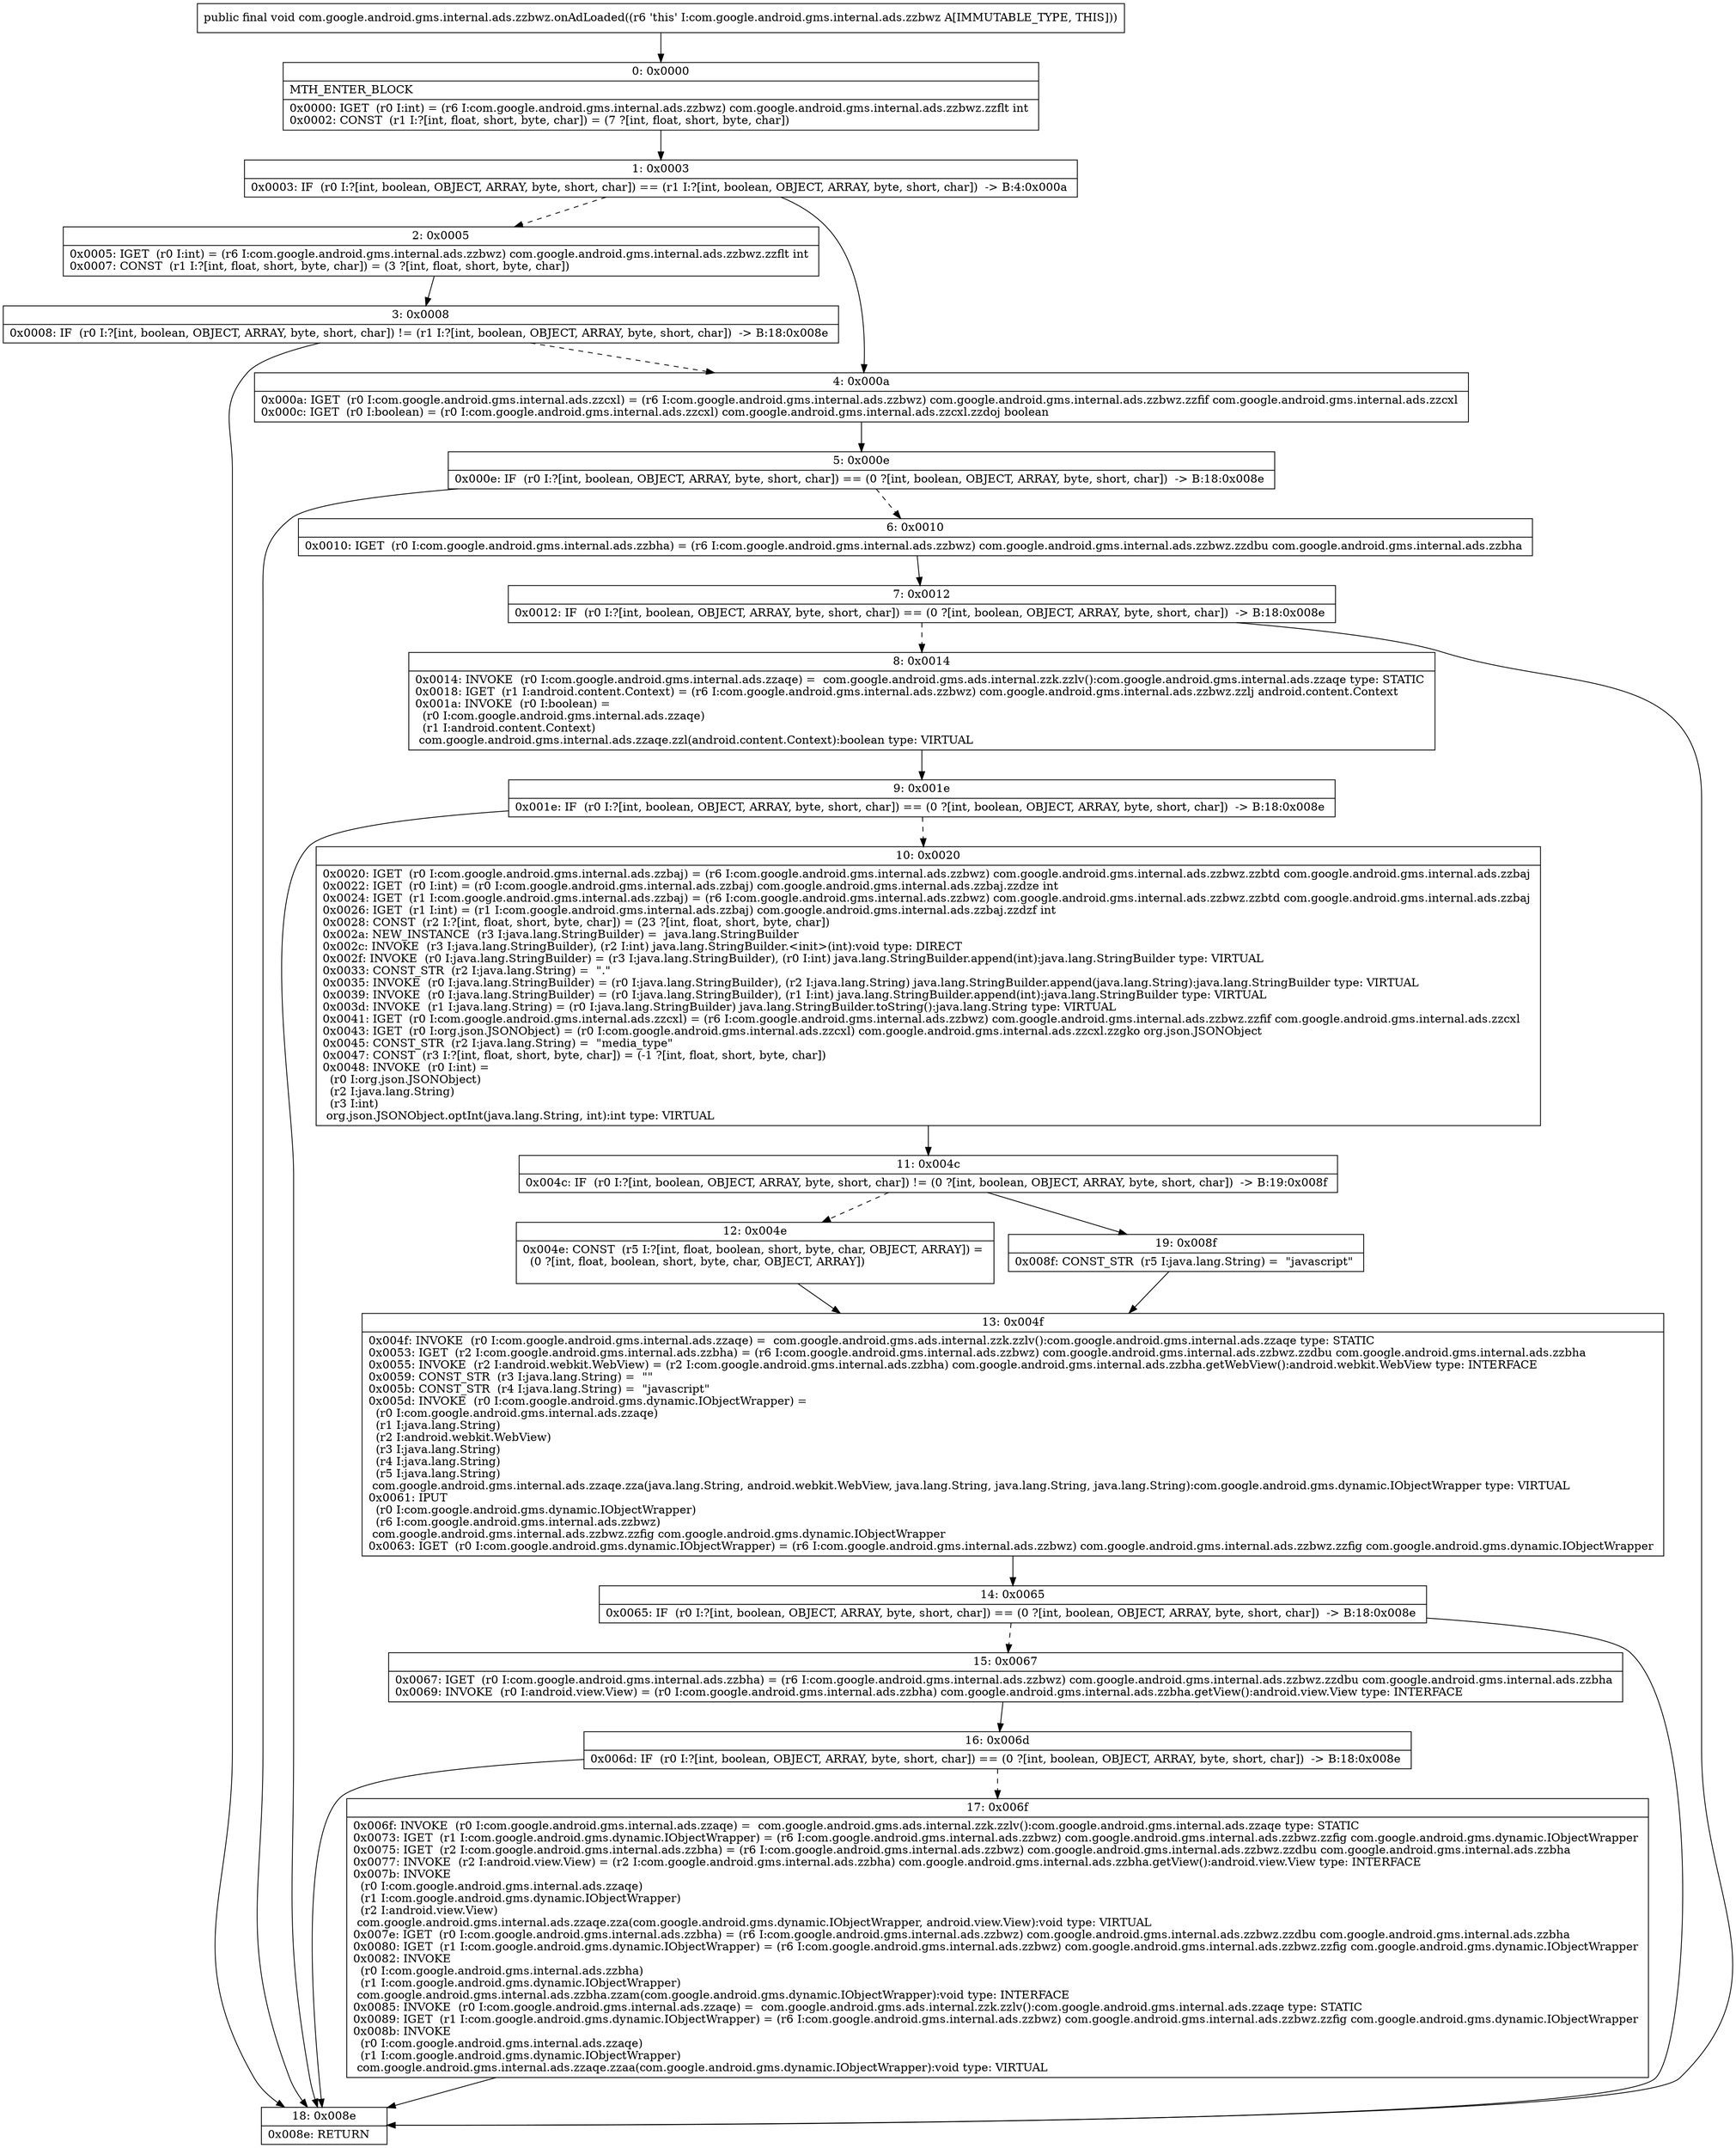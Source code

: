 digraph "CFG forcom.google.android.gms.internal.ads.zzbwz.onAdLoaded()V" {
Node_0 [shape=record,label="{0\:\ 0x0000|MTH_ENTER_BLOCK\l|0x0000: IGET  (r0 I:int) = (r6 I:com.google.android.gms.internal.ads.zzbwz) com.google.android.gms.internal.ads.zzbwz.zzflt int \l0x0002: CONST  (r1 I:?[int, float, short, byte, char]) = (7 ?[int, float, short, byte, char]) \l}"];
Node_1 [shape=record,label="{1\:\ 0x0003|0x0003: IF  (r0 I:?[int, boolean, OBJECT, ARRAY, byte, short, char]) == (r1 I:?[int, boolean, OBJECT, ARRAY, byte, short, char])  \-\> B:4:0x000a \l}"];
Node_2 [shape=record,label="{2\:\ 0x0005|0x0005: IGET  (r0 I:int) = (r6 I:com.google.android.gms.internal.ads.zzbwz) com.google.android.gms.internal.ads.zzbwz.zzflt int \l0x0007: CONST  (r1 I:?[int, float, short, byte, char]) = (3 ?[int, float, short, byte, char]) \l}"];
Node_3 [shape=record,label="{3\:\ 0x0008|0x0008: IF  (r0 I:?[int, boolean, OBJECT, ARRAY, byte, short, char]) != (r1 I:?[int, boolean, OBJECT, ARRAY, byte, short, char])  \-\> B:18:0x008e \l}"];
Node_4 [shape=record,label="{4\:\ 0x000a|0x000a: IGET  (r0 I:com.google.android.gms.internal.ads.zzcxl) = (r6 I:com.google.android.gms.internal.ads.zzbwz) com.google.android.gms.internal.ads.zzbwz.zzfif com.google.android.gms.internal.ads.zzcxl \l0x000c: IGET  (r0 I:boolean) = (r0 I:com.google.android.gms.internal.ads.zzcxl) com.google.android.gms.internal.ads.zzcxl.zzdoj boolean \l}"];
Node_5 [shape=record,label="{5\:\ 0x000e|0x000e: IF  (r0 I:?[int, boolean, OBJECT, ARRAY, byte, short, char]) == (0 ?[int, boolean, OBJECT, ARRAY, byte, short, char])  \-\> B:18:0x008e \l}"];
Node_6 [shape=record,label="{6\:\ 0x0010|0x0010: IGET  (r0 I:com.google.android.gms.internal.ads.zzbha) = (r6 I:com.google.android.gms.internal.ads.zzbwz) com.google.android.gms.internal.ads.zzbwz.zzdbu com.google.android.gms.internal.ads.zzbha \l}"];
Node_7 [shape=record,label="{7\:\ 0x0012|0x0012: IF  (r0 I:?[int, boolean, OBJECT, ARRAY, byte, short, char]) == (0 ?[int, boolean, OBJECT, ARRAY, byte, short, char])  \-\> B:18:0x008e \l}"];
Node_8 [shape=record,label="{8\:\ 0x0014|0x0014: INVOKE  (r0 I:com.google.android.gms.internal.ads.zzaqe) =  com.google.android.gms.ads.internal.zzk.zzlv():com.google.android.gms.internal.ads.zzaqe type: STATIC \l0x0018: IGET  (r1 I:android.content.Context) = (r6 I:com.google.android.gms.internal.ads.zzbwz) com.google.android.gms.internal.ads.zzbwz.zzlj android.content.Context \l0x001a: INVOKE  (r0 I:boolean) = \l  (r0 I:com.google.android.gms.internal.ads.zzaqe)\l  (r1 I:android.content.Context)\l com.google.android.gms.internal.ads.zzaqe.zzl(android.content.Context):boolean type: VIRTUAL \l}"];
Node_9 [shape=record,label="{9\:\ 0x001e|0x001e: IF  (r0 I:?[int, boolean, OBJECT, ARRAY, byte, short, char]) == (0 ?[int, boolean, OBJECT, ARRAY, byte, short, char])  \-\> B:18:0x008e \l}"];
Node_10 [shape=record,label="{10\:\ 0x0020|0x0020: IGET  (r0 I:com.google.android.gms.internal.ads.zzbaj) = (r6 I:com.google.android.gms.internal.ads.zzbwz) com.google.android.gms.internal.ads.zzbwz.zzbtd com.google.android.gms.internal.ads.zzbaj \l0x0022: IGET  (r0 I:int) = (r0 I:com.google.android.gms.internal.ads.zzbaj) com.google.android.gms.internal.ads.zzbaj.zzdze int \l0x0024: IGET  (r1 I:com.google.android.gms.internal.ads.zzbaj) = (r6 I:com.google.android.gms.internal.ads.zzbwz) com.google.android.gms.internal.ads.zzbwz.zzbtd com.google.android.gms.internal.ads.zzbaj \l0x0026: IGET  (r1 I:int) = (r1 I:com.google.android.gms.internal.ads.zzbaj) com.google.android.gms.internal.ads.zzbaj.zzdzf int \l0x0028: CONST  (r2 I:?[int, float, short, byte, char]) = (23 ?[int, float, short, byte, char]) \l0x002a: NEW_INSTANCE  (r3 I:java.lang.StringBuilder) =  java.lang.StringBuilder \l0x002c: INVOKE  (r3 I:java.lang.StringBuilder), (r2 I:int) java.lang.StringBuilder.\<init\>(int):void type: DIRECT \l0x002f: INVOKE  (r0 I:java.lang.StringBuilder) = (r3 I:java.lang.StringBuilder), (r0 I:int) java.lang.StringBuilder.append(int):java.lang.StringBuilder type: VIRTUAL \l0x0033: CONST_STR  (r2 I:java.lang.String) =  \".\" \l0x0035: INVOKE  (r0 I:java.lang.StringBuilder) = (r0 I:java.lang.StringBuilder), (r2 I:java.lang.String) java.lang.StringBuilder.append(java.lang.String):java.lang.StringBuilder type: VIRTUAL \l0x0039: INVOKE  (r0 I:java.lang.StringBuilder) = (r0 I:java.lang.StringBuilder), (r1 I:int) java.lang.StringBuilder.append(int):java.lang.StringBuilder type: VIRTUAL \l0x003d: INVOKE  (r1 I:java.lang.String) = (r0 I:java.lang.StringBuilder) java.lang.StringBuilder.toString():java.lang.String type: VIRTUAL \l0x0041: IGET  (r0 I:com.google.android.gms.internal.ads.zzcxl) = (r6 I:com.google.android.gms.internal.ads.zzbwz) com.google.android.gms.internal.ads.zzbwz.zzfif com.google.android.gms.internal.ads.zzcxl \l0x0043: IGET  (r0 I:org.json.JSONObject) = (r0 I:com.google.android.gms.internal.ads.zzcxl) com.google.android.gms.internal.ads.zzcxl.zzgko org.json.JSONObject \l0x0045: CONST_STR  (r2 I:java.lang.String) =  \"media_type\" \l0x0047: CONST  (r3 I:?[int, float, short, byte, char]) = (\-1 ?[int, float, short, byte, char]) \l0x0048: INVOKE  (r0 I:int) = \l  (r0 I:org.json.JSONObject)\l  (r2 I:java.lang.String)\l  (r3 I:int)\l org.json.JSONObject.optInt(java.lang.String, int):int type: VIRTUAL \l}"];
Node_11 [shape=record,label="{11\:\ 0x004c|0x004c: IF  (r0 I:?[int, boolean, OBJECT, ARRAY, byte, short, char]) != (0 ?[int, boolean, OBJECT, ARRAY, byte, short, char])  \-\> B:19:0x008f \l}"];
Node_12 [shape=record,label="{12\:\ 0x004e|0x004e: CONST  (r5 I:?[int, float, boolean, short, byte, char, OBJECT, ARRAY]) = \l  (0 ?[int, float, boolean, short, byte, char, OBJECT, ARRAY])\l \l}"];
Node_13 [shape=record,label="{13\:\ 0x004f|0x004f: INVOKE  (r0 I:com.google.android.gms.internal.ads.zzaqe) =  com.google.android.gms.ads.internal.zzk.zzlv():com.google.android.gms.internal.ads.zzaqe type: STATIC \l0x0053: IGET  (r2 I:com.google.android.gms.internal.ads.zzbha) = (r6 I:com.google.android.gms.internal.ads.zzbwz) com.google.android.gms.internal.ads.zzbwz.zzdbu com.google.android.gms.internal.ads.zzbha \l0x0055: INVOKE  (r2 I:android.webkit.WebView) = (r2 I:com.google.android.gms.internal.ads.zzbha) com.google.android.gms.internal.ads.zzbha.getWebView():android.webkit.WebView type: INTERFACE \l0x0059: CONST_STR  (r3 I:java.lang.String) =  \"\" \l0x005b: CONST_STR  (r4 I:java.lang.String) =  \"javascript\" \l0x005d: INVOKE  (r0 I:com.google.android.gms.dynamic.IObjectWrapper) = \l  (r0 I:com.google.android.gms.internal.ads.zzaqe)\l  (r1 I:java.lang.String)\l  (r2 I:android.webkit.WebView)\l  (r3 I:java.lang.String)\l  (r4 I:java.lang.String)\l  (r5 I:java.lang.String)\l com.google.android.gms.internal.ads.zzaqe.zza(java.lang.String, android.webkit.WebView, java.lang.String, java.lang.String, java.lang.String):com.google.android.gms.dynamic.IObjectWrapper type: VIRTUAL \l0x0061: IPUT  \l  (r0 I:com.google.android.gms.dynamic.IObjectWrapper)\l  (r6 I:com.google.android.gms.internal.ads.zzbwz)\l com.google.android.gms.internal.ads.zzbwz.zzfig com.google.android.gms.dynamic.IObjectWrapper \l0x0063: IGET  (r0 I:com.google.android.gms.dynamic.IObjectWrapper) = (r6 I:com.google.android.gms.internal.ads.zzbwz) com.google.android.gms.internal.ads.zzbwz.zzfig com.google.android.gms.dynamic.IObjectWrapper \l}"];
Node_14 [shape=record,label="{14\:\ 0x0065|0x0065: IF  (r0 I:?[int, boolean, OBJECT, ARRAY, byte, short, char]) == (0 ?[int, boolean, OBJECT, ARRAY, byte, short, char])  \-\> B:18:0x008e \l}"];
Node_15 [shape=record,label="{15\:\ 0x0067|0x0067: IGET  (r0 I:com.google.android.gms.internal.ads.zzbha) = (r6 I:com.google.android.gms.internal.ads.zzbwz) com.google.android.gms.internal.ads.zzbwz.zzdbu com.google.android.gms.internal.ads.zzbha \l0x0069: INVOKE  (r0 I:android.view.View) = (r0 I:com.google.android.gms.internal.ads.zzbha) com.google.android.gms.internal.ads.zzbha.getView():android.view.View type: INTERFACE \l}"];
Node_16 [shape=record,label="{16\:\ 0x006d|0x006d: IF  (r0 I:?[int, boolean, OBJECT, ARRAY, byte, short, char]) == (0 ?[int, boolean, OBJECT, ARRAY, byte, short, char])  \-\> B:18:0x008e \l}"];
Node_17 [shape=record,label="{17\:\ 0x006f|0x006f: INVOKE  (r0 I:com.google.android.gms.internal.ads.zzaqe) =  com.google.android.gms.ads.internal.zzk.zzlv():com.google.android.gms.internal.ads.zzaqe type: STATIC \l0x0073: IGET  (r1 I:com.google.android.gms.dynamic.IObjectWrapper) = (r6 I:com.google.android.gms.internal.ads.zzbwz) com.google.android.gms.internal.ads.zzbwz.zzfig com.google.android.gms.dynamic.IObjectWrapper \l0x0075: IGET  (r2 I:com.google.android.gms.internal.ads.zzbha) = (r6 I:com.google.android.gms.internal.ads.zzbwz) com.google.android.gms.internal.ads.zzbwz.zzdbu com.google.android.gms.internal.ads.zzbha \l0x0077: INVOKE  (r2 I:android.view.View) = (r2 I:com.google.android.gms.internal.ads.zzbha) com.google.android.gms.internal.ads.zzbha.getView():android.view.View type: INTERFACE \l0x007b: INVOKE  \l  (r0 I:com.google.android.gms.internal.ads.zzaqe)\l  (r1 I:com.google.android.gms.dynamic.IObjectWrapper)\l  (r2 I:android.view.View)\l com.google.android.gms.internal.ads.zzaqe.zza(com.google.android.gms.dynamic.IObjectWrapper, android.view.View):void type: VIRTUAL \l0x007e: IGET  (r0 I:com.google.android.gms.internal.ads.zzbha) = (r6 I:com.google.android.gms.internal.ads.zzbwz) com.google.android.gms.internal.ads.zzbwz.zzdbu com.google.android.gms.internal.ads.zzbha \l0x0080: IGET  (r1 I:com.google.android.gms.dynamic.IObjectWrapper) = (r6 I:com.google.android.gms.internal.ads.zzbwz) com.google.android.gms.internal.ads.zzbwz.zzfig com.google.android.gms.dynamic.IObjectWrapper \l0x0082: INVOKE  \l  (r0 I:com.google.android.gms.internal.ads.zzbha)\l  (r1 I:com.google.android.gms.dynamic.IObjectWrapper)\l com.google.android.gms.internal.ads.zzbha.zzam(com.google.android.gms.dynamic.IObjectWrapper):void type: INTERFACE \l0x0085: INVOKE  (r0 I:com.google.android.gms.internal.ads.zzaqe) =  com.google.android.gms.ads.internal.zzk.zzlv():com.google.android.gms.internal.ads.zzaqe type: STATIC \l0x0089: IGET  (r1 I:com.google.android.gms.dynamic.IObjectWrapper) = (r6 I:com.google.android.gms.internal.ads.zzbwz) com.google.android.gms.internal.ads.zzbwz.zzfig com.google.android.gms.dynamic.IObjectWrapper \l0x008b: INVOKE  \l  (r0 I:com.google.android.gms.internal.ads.zzaqe)\l  (r1 I:com.google.android.gms.dynamic.IObjectWrapper)\l com.google.android.gms.internal.ads.zzaqe.zzaa(com.google.android.gms.dynamic.IObjectWrapper):void type: VIRTUAL \l}"];
Node_18 [shape=record,label="{18\:\ 0x008e|0x008e: RETURN   \l}"];
Node_19 [shape=record,label="{19\:\ 0x008f|0x008f: CONST_STR  (r5 I:java.lang.String) =  \"javascript\" \l}"];
MethodNode[shape=record,label="{public final void com.google.android.gms.internal.ads.zzbwz.onAdLoaded((r6 'this' I:com.google.android.gms.internal.ads.zzbwz A[IMMUTABLE_TYPE, THIS])) }"];
MethodNode -> Node_0;
Node_0 -> Node_1;
Node_1 -> Node_2[style=dashed];
Node_1 -> Node_4;
Node_2 -> Node_3;
Node_3 -> Node_4[style=dashed];
Node_3 -> Node_18;
Node_4 -> Node_5;
Node_5 -> Node_6[style=dashed];
Node_5 -> Node_18;
Node_6 -> Node_7;
Node_7 -> Node_8[style=dashed];
Node_7 -> Node_18;
Node_8 -> Node_9;
Node_9 -> Node_10[style=dashed];
Node_9 -> Node_18;
Node_10 -> Node_11;
Node_11 -> Node_12[style=dashed];
Node_11 -> Node_19;
Node_12 -> Node_13;
Node_13 -> Node_14;
Node_14 -> Node_15[style=dashed];
Node_14 -> Node_18;
Node_15 -> Node_16;
Node_16 -> Node_17[style=dashed];
Node_16 -> Node_18;
Node_17 -> Node_18;
Node_19 -> Node_13;
}

